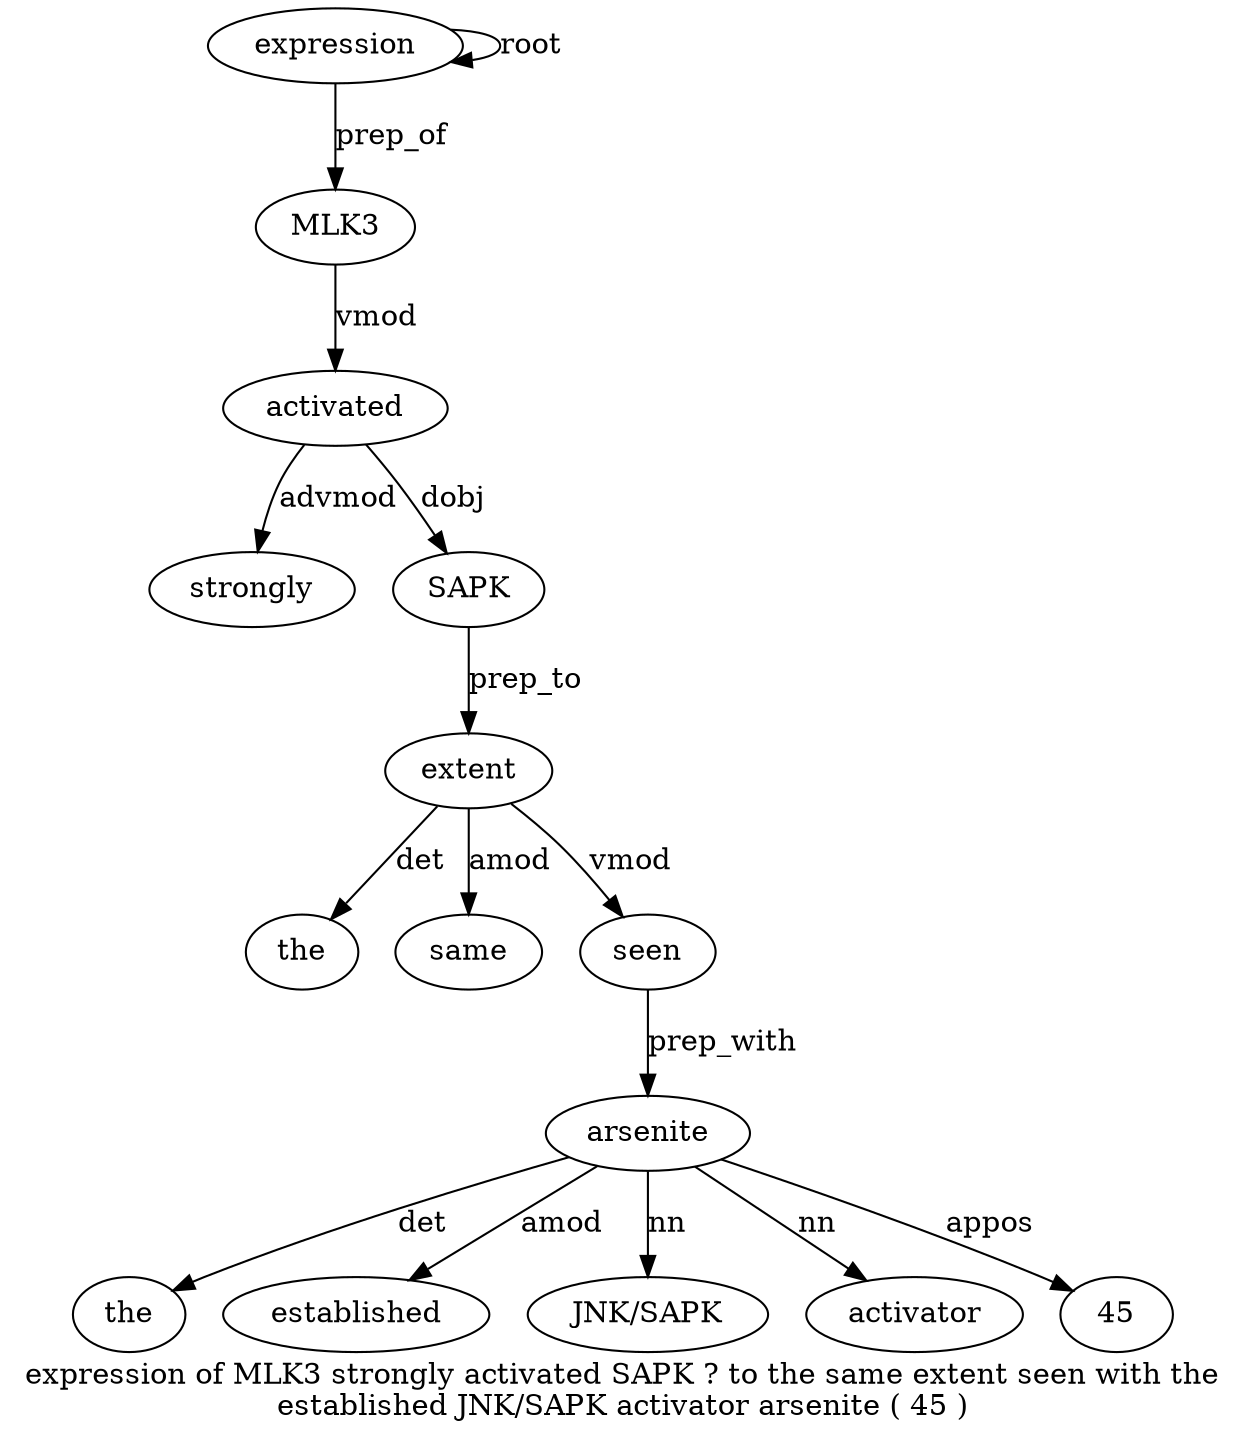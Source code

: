 digraph "expression of MLK3 strongly activated SAPK ? to the same extent seen with the established JNK/SAPK activator arsenite ( 45 )" {
label="expression of MLK3 strongly activated SAPK ? to the same extent seen with the
established JNK/SAPK activator arsenite ( 45 )";
expression1 [style=filled, fillcolor=white, label=expression];
expression1 -> expression1  [label=root];
MLK3 [style=filled, fillcolor=white, label=MLK3];
expression1 -> MLK3  [label=prep_of];
activated5 [style=filled, fillcolor=white, label=activated];
strongly4 [style=filled, fillcolor=white, label=strongly];
activated5 -> strongly4  [label=advmod];
MLK3 -> activated5  [label=vmod];
SAPK6 [style=filled, fillcolor=white, label=SAPK];
activated5 -> SAPK6  [label=dobj];
extent11 [style=filled, fillcolor=white, label=extent];
the9 [style=filled, fillcolor=white, label=the];
extent11 -> the9  [label=det];
same10 [style=filled, fillcolor=white, label=same];
extent11 -> same10  [label=amod];
SAPK6 -> extent11  [label=prep_to];
seen12 [style=filled, fillcolor=white, label=seen];
extent11 -> seen12  [label=vmod];
arsenite18 [style=filled, fillcolor=white, label=arsenite];
the14 [style=filled, fillcolor=white, label=the];
arsenite18 -> the14  [label=det];
established15 [style=filled, fillcolor=white, label=established];
arsenite18 -> established15  [label=amod];
"JNK/SAPK16" [style=filled, fillcolor=white, label="JNK/SAPK"];
arsenite18 -> "JNK/SAPK16"  [label=nn];
activator17 [style=filled, fillcolor=white, label=activator];
arsenite18 -> activator17  [label=nn];
seen12 -> arsenite18  [label=prep_with];
4520 [style=filled, fillcolor=white, label=45];
arsenite18 -> 4520  [label=appos];
}

